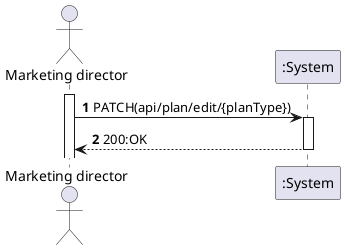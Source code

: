 @startuml
'https://plantuml.com/sequence-diagram

autoactivate on
autonumber

actor "Marketing director" as Person
participant ":System" as System

activate Person

Person -> System: PATCH(api/plan/edit/{planType})
System --> Person: 200:OK

@enduml